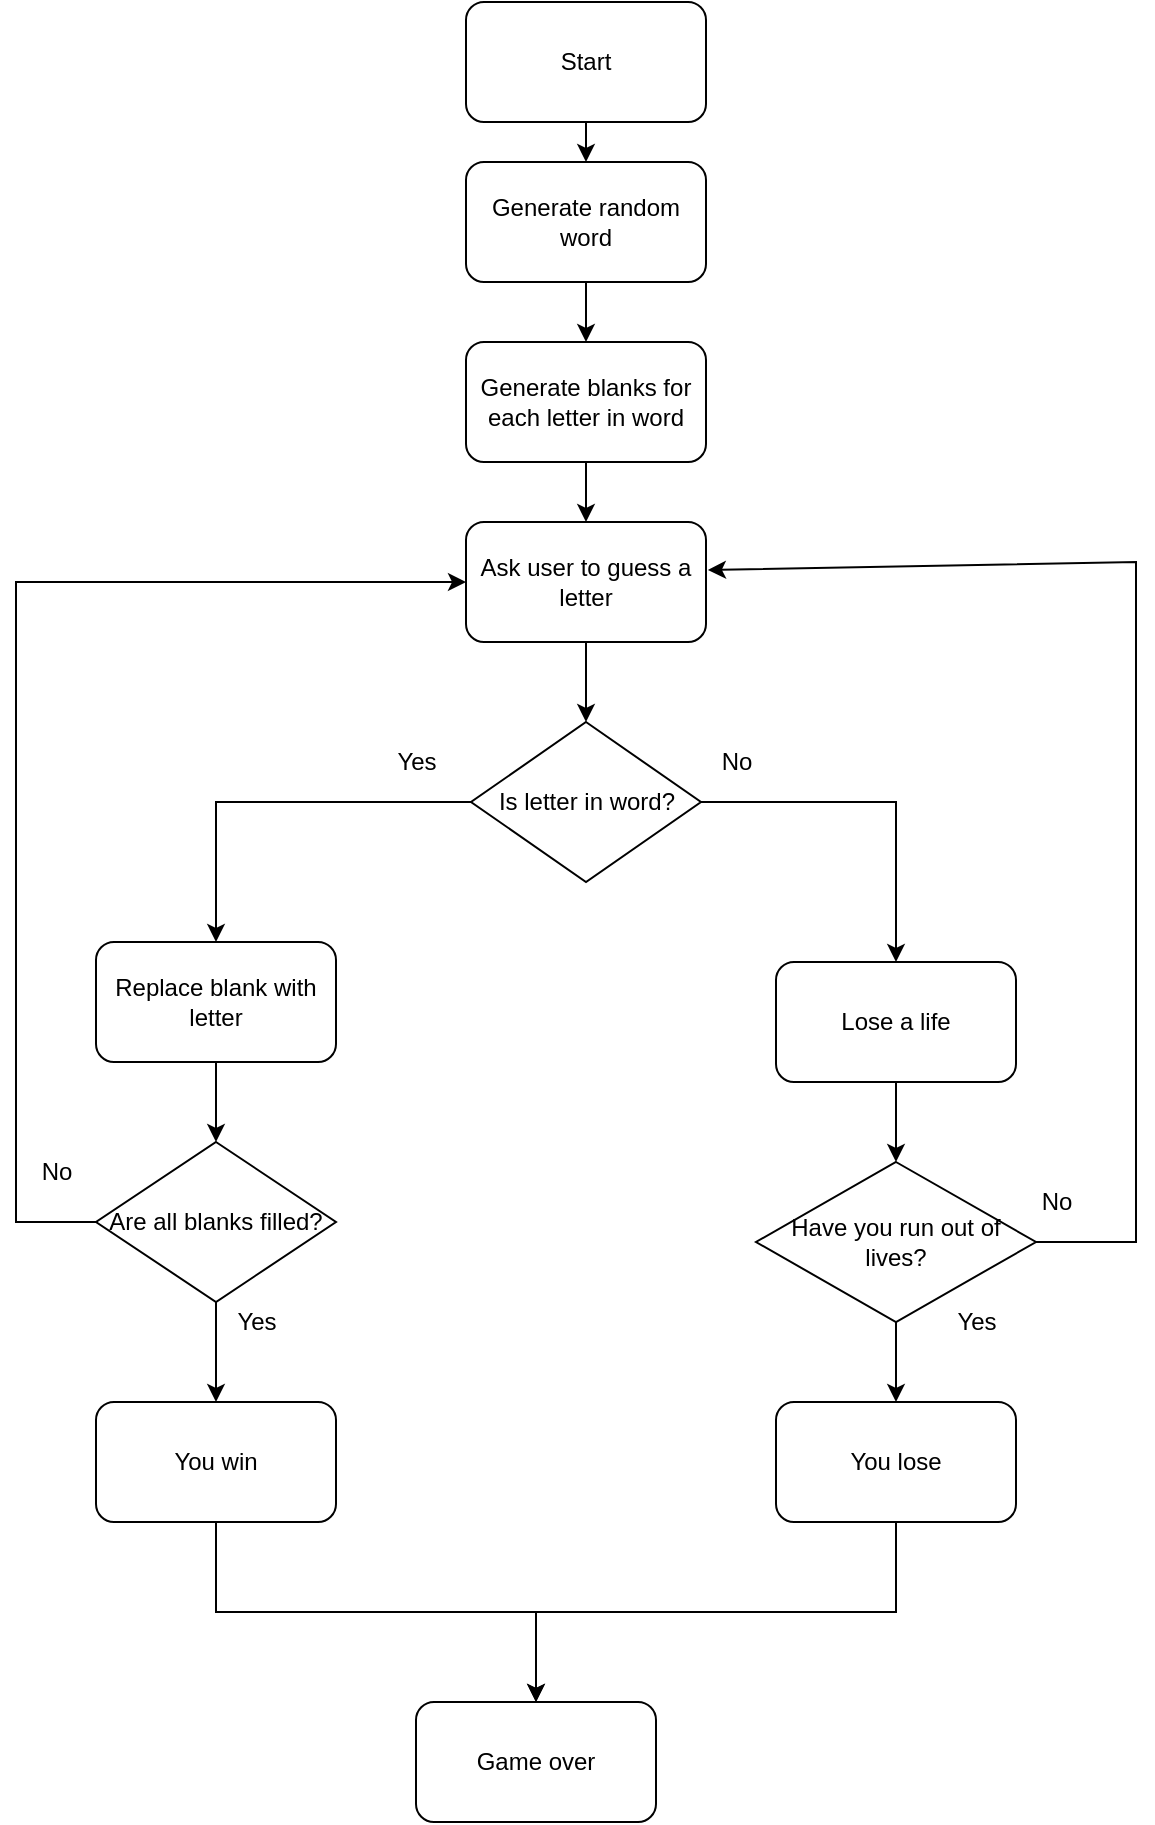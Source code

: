 <mxfile version="20.2.7" type="github"><diagram id="A6lypf1B7_hbjLvp-A5l" name="Page-1"><mxGraphModel dx="946" dy="549" grid="1" gridSize="10" guides="1" tooltips="1" connect="1" arrows="1" fold="1" page="1" pageScale="1" pageWidth="850" pageHeight="1100" math="0" shadow="0"><root><mxCell id="0"/><mxCell id="1" parent="0"/><mxCell id="pXxZrTinLEjSIN8OJeEX-25" style="edgeStyle=orthogonalEdgeStyle;rounded=0;orthogonalLoop=1;jettySize=auto;html=1;exitX=0.5;exitY=1;exitDx=0;exitDy=0;entryX=0.5;entryY=0;entryDx=0;entryDy=0;" edge="1" parent="1" source="pXxZrTinLEjSIN8OJeEX-1" target="pXxZrTinLEjSIN8OJeEX-6"><mxGeometry relative="1" as="geometry"/></mxCell><mxCell id="pXxZrTinLEjSIN8OJeEX-1" value="Start" style="rounded=1;whiteSpace=wrap;html=1;" vertex="1" parent="1"><mxGeometry x="425" y="80" width="120" height="60" as="geometry"/></mxCell><mxCell id="pXxZrTinLEjSIN8OJeEX-24" style="edgeStyle=orthogonalEdgeStyle;rounded=0;orthogonalLoop=1;jettySize=auto;html=1;exitX=0.5;exitY=1;exitDx=0;exitDy=0;entryX=0.5;entryY=0;entryDx=0;entryDy=0;" edge="1" parent="1" source="pXxZrTinLEjSIN8OJeEX-6" target="pXxZrTinLEjSIN8OJeEX-7"><mxGeometry relative="1" as="geometry"/></mxCell><mxCell id="pXxZrTinLEjSIN8OJeEX-6" value="Generate random word" style="rounded=1;whiteSpace=wrap;html=1;" vertex="1" parent="1"><mxGeometry x="425" y="160" width="120" height="60" as="geometry"/></mxCell><mxCell id="pXxZrTinLEjSIN8OJeEX-7" value="Generate blanks for each letter in word" style="rounded=1;whiteSpace=wrap;html=1;" vertex="1" parent="1"><mxGeometry x="425" y="250" width="120" height="60" as="geometry"/></mxCell><mxCell id="pXxZrTinLEjSIN8OJeEX-8" value="Ask user to guess a letter" style="rounded=1;whiteSpace=wrap;html=1;" vertex="1" parent="1"><mxGeometry x="425" y="340" width="120" height="60" as="geometry"/></mxCell><mxCell id="pXxZrTinLEjSIN8OJeEX-9" value="Is letter in word?" style="rhombus;whiteSpace=wrap;html=1;" vertex="1" parent="1"><mxGeometry x="427.5" y="440" width="115" height="80" as="geometry"/></mxCell><mxCell id="pXxZrTinLEjSIN8OJeEX-26" style="edgeStyle=orthogonalEdgeStyle;rounded=0;orthogonalLoop=1;jettySize=auto;html=1;exitX=0;exitY=0.5;exitDx=0;exitDy=0;entryX=0;entryY=0.5;entryDx=0;entryDy=0;" edge="1" parent="1" source="pXxZrTinLEjSIN8OJeEX-11" target="pXxZrTinLEjSIN8OJeEX-8"><mxGeometry relative="1" as="geometry"><Array as="points"><mxPoint x="200" y="690"/><mxPoint x="200" y="370"/></Array></mxGeometry></mxCell><mxCell id="pXxZrTinLEjSIN8OJeEX-10" value="Replace blank with letter" style="rounded=1;whiteSpace=wrap;html=1;" vertex="1" parent="1"><mxGeometry x="240" y="550" width="120" height="60" as="geometry"/></mxCell><mxCell id="pXxZrTinLEjSIN8OJeEX-29" style="edgeStyle=orthogonalEdgeStyle;rounded=0;orthogonalLoop=1;jettySize=auto;html=1;exitX=0.5;exitY=1;exitDx=0;exitDy=0;" edge="1" parent="1" source="pXxZrTinLEjSIN8OJeEX-11" target="pXxZrTinLEjSIN8OJeEX-27"><mxGeometry relative="1" as="geometry"/></mxCell><mxCell id="pXxZrTinLEjSIN8OJeEX-11" value="Are all blanks filled?" style="rhombus;whiteSpace=wrap;html=1;" vertex="1" parent="1"><mxGeometry x="240" y="650" width="120" height="80" as="geometry"/></mxCell><mxCell id="pXxZrTinLEjSIN8OJeEX-12" value="Lose a life" style="rounded=1;whiteSpace=wrap;html=1;" vertex="1" parent="1"><mxGeometry x="580" y="560" width="120" height="60" as="geometry"/></mxCell><mxCell id="pXxZrTinLEjSIN8OJeEX-30" style="edgeStyle=orthogonalEdgeStyle;rounded=0;orthogonalLoop=1;jettySize=auto;html=1;exitX=0.5;exitY=1;exitDx=0;exitDy=0;" edge="1" parent="1" source="pXxZrTinLEjSIN8OJeEX-13" target="pXxZrTinLEjSIN8OJeEX-28"><mxGeometry relative="1" as="geometry"/></mxCell><mxCell id="pXxZrTinLEjSIN8OJeEX-13" value="Have you run out of lives?" style="rhombus;whiteSpace=wrap;html=1;" vertex="1" parent="1"><mxGeometry x="570" y="660" width="140" height="80" as="geometry"/></mxCell><mxCell id="pXxZrTinLEjSIN8OJeEX-16" value="" style="endArrow=classic;html=1;rounded=0;exitX=1;exitY=0.5;exitDx=0;exitDy=0;entryX=0.5;entryY=0;entryDx=0;entryDy=0;" edge="1" parent="1" source="pXxZrTinLEjSIN8OJeEX-9" target="pXxZrTinLEjSIN8OJeEX-12"><mxGeometry width="50" height="50" relative="1" as="geometry"><mxPoint x="190" y="530" as="sourcePoint"/><mxPoint x="240" y="480" as="targetPoint"/><Array as="points"><mxPoint x="640" y="480"/></Array></mxGeometry></mxCell><mxCell id="pXxZrTinLEjSIN8OJeEX-17" value="" style="endArrow=classic;html=1;rounded=0;exitX=1;exitY=0.5;exitDx=0;exitDy=0;entryX=1.008;entryY=0.4;entryDx=0;entryDy=0;entryPerimeter=0;" edge="1" parent="1" source="pXxZrTinLEjSIN8OJeEX-13" target="pXxZrTinLEjSIN8OJeEX-8"><mxGeometry width="50" height="50" relative="1" as="geometry"><mxPoint x="360" y="540" as="sourcePoint"/><mxPoint x="410" y="490" as="targetPoint"/><Array as="points"><mxPoint x="760" y="700"/><mxPoint x="760" y="360"/></Array></mxGeometry></mxCell><mxCell id="pXxZrTinLEjSIN8OJeEX-18" value="" style="endArrow=classic;html=1;rounded=0;exitX=0.5;exitY=1;exitDx=0;exitDy=0;entryX=0.5;entryY=0;entryDx=0;entryDy=0;" edge="1" parent="1" source="pXxZrTinLEjSIN8OJeEX-12" target="pXxZrTinLEjSIN8OJeEX-13"><mxGeometry width="50" height="50" relative="1" as="geometry"><mxPoint x="360" y="540" as="sourcePoint"/><mxPoint x="410" y="490" as="targetPoint"/></mxGeometry></mxCell><mxCell id="pXxZrTinLEjSIN8OJeEX-19" value="" style="endArrow=classic;html=1;rounded=0;exitX=0.5;exitY=1;exitDx=0;exitDy=0;entryX=0.5;entryY=0;entryDx=0;entryDy=0;" edge="1" parent="1" source="pXxZrTinLEjSIN8OJeEX-8" target="pXxZrTinLEjSIN8OJeEX-9"><mxGeometry width="50" height="50" relative="1" as="geometry"><mxPoint x="360" y="540" as="sourcePoint"/><mxPoint x="410" y="490" as="targetPoint"/></mxGeometry></mxCell><mxCell id="pXxZrTinLEjSIN8OJeEX-20" value="" style="endArrow=classic;html=1;rounded=0;exitX=0.5;exitY=1;exitDx=0;exitDy=0;entryX=0.5;entryY=0;entryDx=0;entryDy=0;" edge="1" parent="1" source="pXxZrTinLEjSIN8OJeEX-7" target="pXxZrTinLEjSIN8OJeEX-8"><mxGeometry width="50" height="50" relative="1" as="geometry"><mxPoint x="360" y="540" as="sourcePoint"/><mxPoint x="410" y="490" as="targetPoint"/></mxGeometry></mxCell><mxCell id="pXxZrTinLEjSIN8OJeEX-21" value="" style="endArrow=classic;html=1;rounded=0;exitX=0;exitY=0.5;exitDx=0;exitDy=0;entryX=0.5;entryY=0;entryDx=0;entryDy=0;" edge="1" parent="1" source="pXxZrTinLEjSIN8OJeEX-9" target="pXxZrTinLEjSIN8OJeEX-10"><mxGeometry width="50" height="50" relative="1" as="geometry"><mxPoint x="360" y="540" as="sourcePoint"/><mxPoint x="410" y="490" as="targetPoint"/><Array as="points"><mxPoint x="300" y="480"/></Array></mxGeometry></mxCell><mxCell id="pXxZrTinLEjSIN8OJeEX-22" value="" style="endArrow=classic;html=1;rounded=0;exitX=0.5;exitY=1;exitDx=0;exitDy=0;entryX=0.5;entryY=0;entryDx=0;entryDy=0;" edge="1" parent="1" source="pXxZrTinLEjSIN8OJeEX-10" target="pXxZrTinLEjSIN8OJeEX-11"><mxGeometry width="50" height="50" relative="1" as="geometry"><mxPoint x="360" y="540" as="sourcePoint"/><mxPoint x="410" y="490" as="targetPoint"/></mxGeometry></mxCell><mxCell id="pXxZrTinLEjSIN8OJeEX-33" style="edgeStyle=orthogonalEdgeStyle;rounded=0;orthogonalLoop=1;jettySize=auto;html=1;exitX=0.5;exitY=1;exitDx=0;exitDy=0;entryX=0.5;entryY=0;entryDx=0;entryDy=0;" edge="1" parent="1" source="pXxZrTinLEjSIN8OJeEX-27" target="pXxZrTinLEjSIN8OJeEX-32"><mxGeometry relative="1" as="geometry"/></mxCell><mxCell id="pXxZrTinLEjSIN8OJeEX-27" value="You win" style="rounded=1;whiteSpace=wrap;html=1;" vertex="1" parent="1"><mxGeometry x="240" y="780" width="120" height="60" as="geometry"/></mxCell><mxCell id="pXxZrTinLEjSIN8OJeEX-34" style="edgeStyle=orthogonalEdgeStyle;rounded=0;orthogonalLoop=1;jettySize=auto;html=1;exitX=0.5;exitY=1;exitDx=0;exitDy=0;entryX=0.5;entryY=0;entryDx=0;entryDy=0;" edge="1" parent="1" source="pXxZrTinLEjSIN8OJeEX-28" target="pXxZrTinLEjSIN8OJeEX-32"><mxGeometry relative="1" as="geometry"/></mxCell><mxCell id="pXxZrTinLEjSIN8OJeEX-28" value="You lose" style="rounded=1;whiteSpace=wrap;html=1;" vertex="1" parent="1"><mxGeometry x="580" y="780" width="120" height="60" as="geometry"/></mxCell><mxCell id="pXxZrTinLEjSIN8OJeEX-32" value="Game over" style="rounded=1;whiteSpace=wrap;html=1;" vertex="1" parent="1"><mxGeometry x="400" y="930" width="120" height="60" as="geometry"/></mxCell><mxCell id="pXxZrTinLEjSIN8OJeEX-35" value="No" style="text;html=1;align=center;verticalAlign=middle;resizable=0;points=[];autosize=1;strokeColor=none;fillColor=none;" vertex="1" parent="1"><mxGeometry x="700" y="665" width="40" height="30" as="geometry"/></mxCell><mxCell id="pXxZrTinLEjSIN8OJeEX-36" value="No" style="text;html=1;align=center;verticalAlign=middle;resizable=0;points=[];autosize=1;strokeColor=none;fillColor=none;" vertex="1" parent="1"><mxGeometry x="200" y="650" width="40" height="30" as="geometry"/></mxCell><mxCell id="pXxZrTinLEjSIN8OJeEX-37" value="Yes" style="text;html=1;align=center;verticalAlign=middle;resizable=0;points=[];autosize=1;strokeColor=none;fillColor=none;" vertex="1" parent="1"><mxGeometry x="300" y="725" width="40" height="30" as="geometry"/></mxCell><mxCell id="pXxZrTinLEjSIN8OJeEX-38" value="Yes" style="text;html=1;align=center;verticalAlign=middle;resizable=0;points=[];autosize=1;strokeColor=none;fillColor=none;" vertex="1" parent="1"><mxGeometry x="660" y="725" width="40" height="30" as="geometry"/></mxCell><mxCell id="pXxZrTinLEjSIN8OJeEX-39" value="No" style="text;html=1;align=center;verticalAlign=middle;resizable=0;points=[];autosize=1;strokeColor=none;fillColor=none;" vertex="1" parent="1"><mxGeometry x="540" y="445" width="40" height="30" as="geometry"/></mxCell><mxCell id="pXxZrTinLEjSIN8OJeEX-40" value="Yes" style="text;html=1;align=center;verticalAlign=middle;resizable=0;points=[];autosize=1;strokeColor=none;fillColor=none;" vertex="1" parent="1"><mxGeometry x="380" y="445" width="40" height="30" as="geometry"/></mxCell></root></mxGraphModel></diagram></mxfile>
